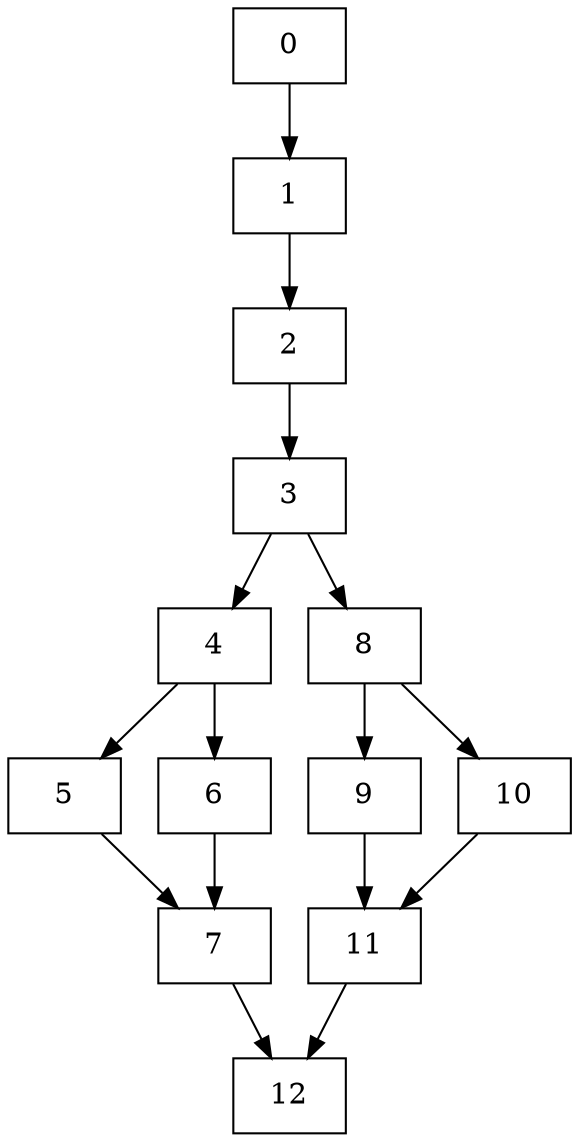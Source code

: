 digraph G {
  0 [shape=box, ];
  1 [shape=box, ];
  2 [shape=box, ];
  3 [shape=box, ];
  4 [shape=box, ];
  5 [shape=box, ];
  6 [shape=box, ];
  7 [shape=box, ];
  8 [shape=box, ];
  9 [shape=box, ];
  10 [shape=box, ];
  11 [shape=box, ];
  12 [shape=box, ];
  
  
  0 -> 1;
  1 -> 2;
  2 -> 3;
  3 -> 4;
  3 -> 8;
  4 -> 5;
  4 -> 6;
  5 -> 7;
  6 -> 7;
  7 -> 12;
  8 -> 9;
  8 -> 10;
  9 -> 11;
  10 -> 11;
  11 -> 12;
  
  }
